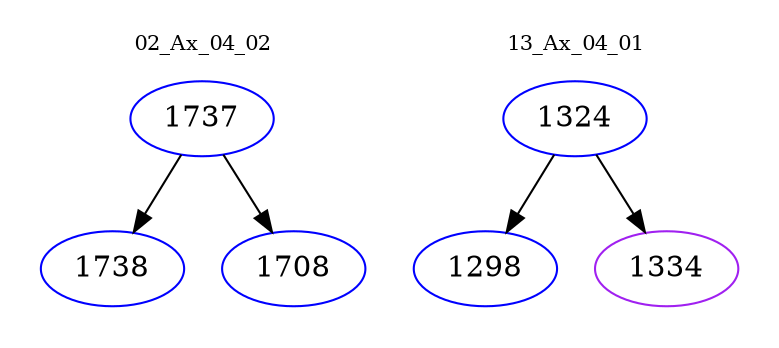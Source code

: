 digraph{
subgraph cluster_0 {
color = white
label = "02_Ax_04_02";
fontsize=10;
T0_1737 [label="1737", color="blue"]
T0_1737 -> T0_1738 [color="black"]
T0_1738 [label="1738", color="blue"]
T0_1737 -> T0_1708 [color="black"]
T0_1708 [label="1708", color="blue"]
}
subgraph cluster_1 {
color = white
label = "13_Ax_04_01";
fontsize=10;
T1_1324 [label="1324", color="blue"]
T1_1324 -> T1_1298 [color="black"]
T1_1298 [label="1298", color="blue"]
T1_1324 -> T1_1334 [color="black"]
T1_1334 [label="1334", color="purple"]
}
}

